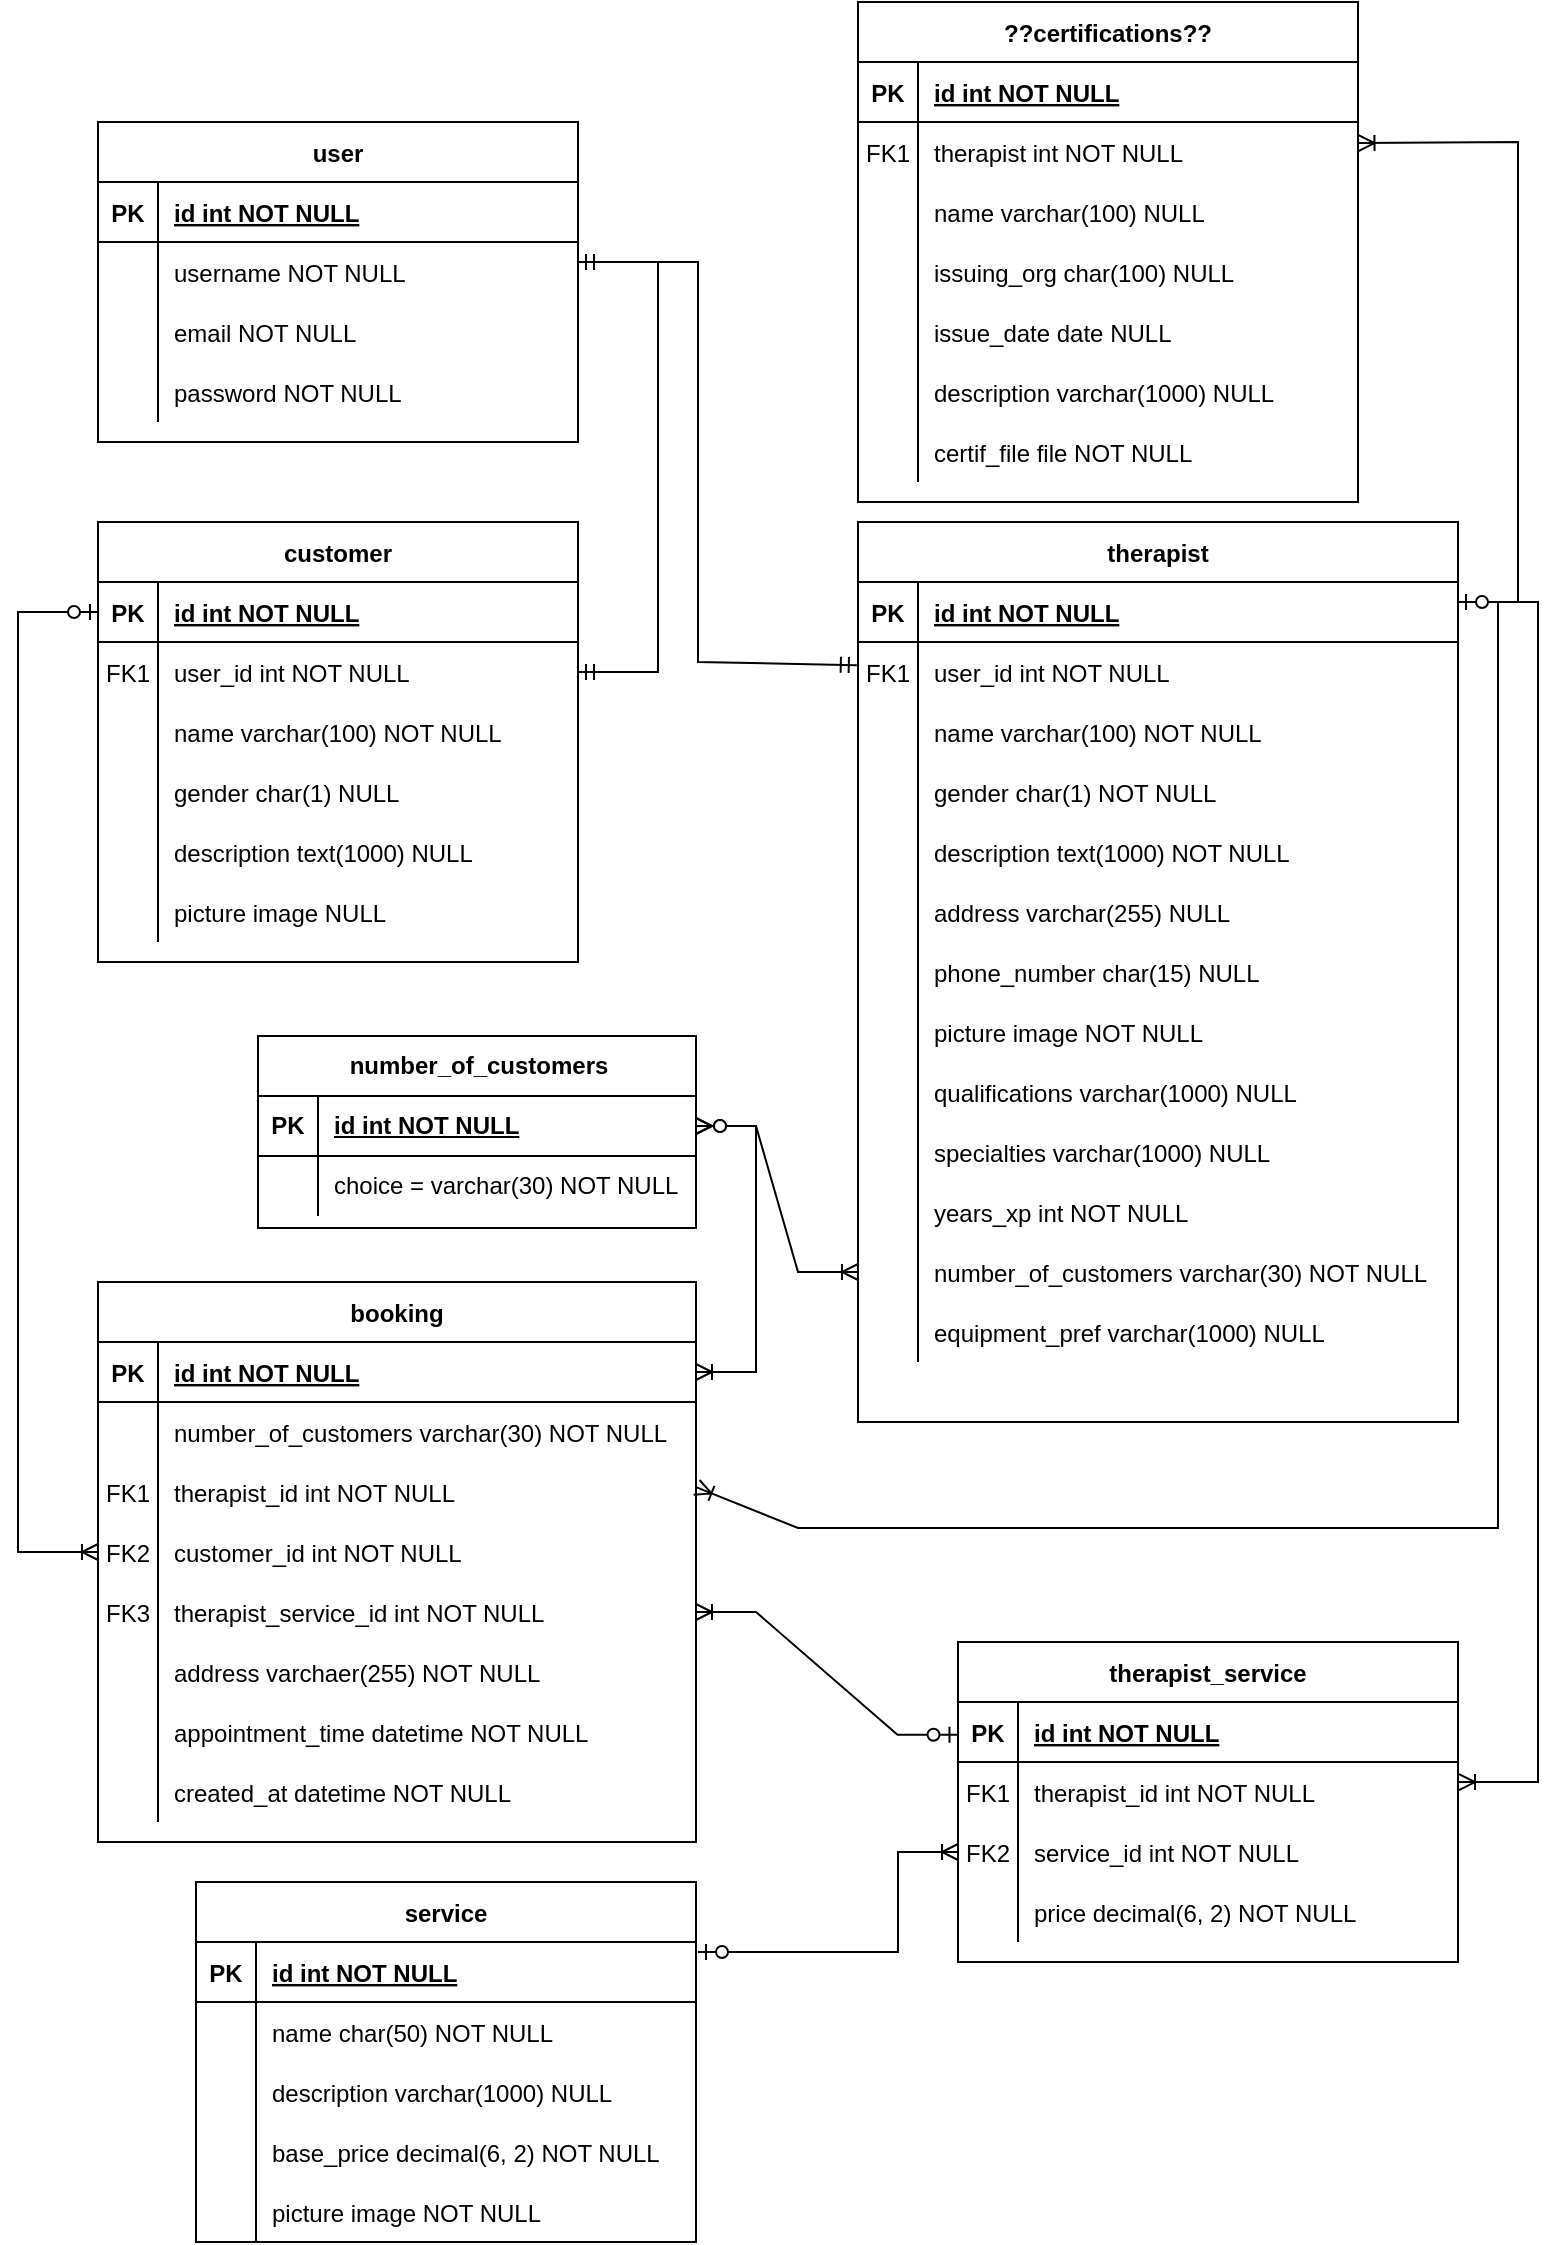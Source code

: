 <mxfile version="25.0.2">
  <diagram id="R2lEEEUBdFMjLlhIrx00" name="Page-1">
    <mxGraphModel dx="1195" dy="696" grid="1" gridSize="10" guides="1" tooltips="1" connect="1" arrows="1" fold="1" page="1" pageScale="1" pageWidth="827" pageHeight="1169" math="0" shadow="0" extFonts="Permanent Marker^https://fonts.googleapis.com/css?family=Permanent+Marker">
      <root>
        <mxCell id="0" />
        <mxCell id="1" parent="0" />
        <mxCell id="C-vyLk0tnHw3VtMMgP7b-2" value="booking" style="shape=table;startSize=30;container=1;collapsible=1;childLayout=tableLayout;fixedRows=1;rowLines=0;fontStyle=1;align=center;resizeLast=1;" parent="1" vertex="1">
          <mxGeometry x="80" y="660" width="299" height="280" as="geometry" />
        </mxCell>
        <mxCell id="C-vyLk0tnHw3VtMMgP7b-3" value="" style="shape=partialRectangle;collapsible=0;dropTarget=0;pointerEvents=0;fillColor=none;points=[[0,0.5],[1,0.5]];portConstraint=eastwest;top=0;left=0;right=0;bottom=1;" parent="C-vyLk0tnHw3VtMMgP7b-2" vertex="1">
          <mxGeometry y="30" width="299" height="30" as="geometry" />
        </mxCell>
        <mxCell id="C-vyLk0tnHw3VtMMgP7b-4" value="PK" style="shape=partialRectangle;overflow=hidden;connectable=0;fillColor=none;top=0;left=0;bottom=0;right=0;fontStyle=1;" parent="C-vyLk0tnHw3VtMMgP7b-3" vertex="1">
          <mxGeometry width="30" height="30" as="geometry">
            <mxRectangle width="30" height="30" as="alternateBounds" />
          </mxGeometry>
        </mxCell>
        <mxCell id="C-vyLk0tnHw3VtMMgP7b-5" value="id int NOT NULL " style="shape=partialRectangle;overflow=hidden;connectable=0;fillColor=none;top=0;left=0;bottom=0;right=0;align=left;spacingLeft=6;fontStyle=5;" parent="C-vyLk0tnHw3VtMMgP7b-3" vertex="1">
          <mxGeometry x="30" width="269" height="30" as="geometry">
            <mxRectangle width="269" height="30" as="alternateBounds" />
          </mxGeometry>
        </mxCell>
        <mxCell id="uCK7FBGVNgduALUJiX01-15" value="" style="shape=partialRectangle;collapsible=0;dropTarget=0;pointerEvents=0;fillColor=none;points=[[0,0.5],[1,0.5]];portConstraint=eastwest;top=0;left=0;right=0;bottom=0;" parent="C-vyLk0tnHw3VtMMgP7b-2" vertex="1">
          <mxGeometry y="60" width="299" height="30" as="geometry" />
        </mxCell>
        <mxCell id="uCK7FBGVNgduALUJiX01-16" value="" style="shape=partialRectangle;overflow=hidden;connectable=0;fillColor=none;top=0;left=0;bottom=0;right=0;" parent="uCK7FBGVNgduALUJiX01-15" vertex="1">
          <mxGeometry width="30" height="30" as="geometry">
            <mxRectangle width="30" height="30" as="alternateBounds" />
          </mxGeometry>
        </mxCell>
        <mxCell id="uCK7FBGVNgduALUJiX01-17" value="number_of_customers varchar(30) NOT NULL" style="shape=partialRectangle;overflow=hidden;connectable=0;fillColor=none;top=0;left=0;bottom=0;right=0;align=left;spacingLeft=6;" parent="uCK7FBGVNgduALUJiX01-15" vertex="1">
          <mxGeometry x="30" width="269" height="30" as="geometry">
            <mxRectangle width="269" height="30" as="alternateBounds" />
          </mxGeometry>
        </mxCell>
        <mxCell id="C-vyLk0tnHw3VtMMgP7b-6" value="" style="shape=partialRectangle;collapsible=0;dropTarget=0;pointerEvents=0;fillColor=none;points=[[0,0.5],[1,0.5]];portConstraint=eastwest;top=0;left=0;right=0;bottom=0;" parent="C-vyLk0tnHw3VtMMgP7b-2" vertex="1">
          <mxGeometry y="90" width="299" height="30" as="geometry" />
        </mxCell>
        <mxCell id="C-vyLk0tnHw3VtMMgP7b-7" value="FK1" style="shape=partialRectangle;overflow=hidden;connectable=0;fillColor=none;top=0;left=0;bottom=0;right=0;" parent="C-vyLk0tnHw3VtMMgP7b-6" vertex="1">
          <mxGeometry width="30" height="30" as="geometry">
            <mxRectangle width="30" height="30" as="alternateBounds" />
          </mxGeometry>
        </mxCell>
        <mxCell id="C-vyLk0tnHw3VtMMgP7b-8" value="therapist_id int NOT NULL" style="shape=partialRectangle;overflow=hidden;connectable=0;fillColor=none;top=0;left=0;bottom=0;right=0;align=left;spacingLeft=6;" parent="C-vyLk0tnHw3VtMMgP7b-6" vertex="1">
          <mxGeometry x="30" width="269" height="30" as="geometry">
            <mxRectangle width="269" height="30" as="alternateBounds" />
          </mxGeometry>
        </mxCell>
        <mxCell id="C-vyLk0tnHw3VtMMgP7b-9" value="" style="shape=partialRectangle;collapsible=0;dropTarget=0;pointerEvents=0;fillColor=none;points=[[0,0.5],[1,0.5]];portConstraint=eastwest;top=0;left=0;right=0;bottom=0;" parent="C-vyLk0tnHw3VtMMgP7b-2" vertex="1">
          <mxGeometry y="120" width="299" height="30" as="geometry" />
        </mxCell>
        <mxCell id="C-vyLk0tnHw3VtMMgP7b-10" value="FK2" style="shape=partialRectangle;overflow=hidden;connectable=0;fillColor=none;top=0;left=0;bottom=0;right=0;" parent="C-vyLk0tnHw3VtMMgP7b-9" vertex="1">
          <mxGeometry width="30" height="30" as="geometry">
            <mxRectangle width="30" height="30" as="alternateBounds" />
          </mxGeometry>
        </mxCell>
        <mxCell id="C-vyLk0tnHw3VtMMgP7b-11" value="customer_id int NOT NULL" style="shape=partialRectangle;overflow=hidden;connectable=0;fillColor=none;top=0;left=0;bottom=0;right=0;align=left;spacingLeft=6;" parent="C-vyLk0tnHw3VtMMgP7b-9" vertex="1">
          <mxGeometry x="30" width="269" height="30" as="geometry">
            <mxRectangle width="269" height="30" as="alternateBounds" />
          </mxGeometry>
        </mxCell>
        <mxCell id="pGhEjC9pzHYpcmDx5L4x-55" value="" style="shape=partialRectangle;collapsible=0;dropTarget=0;pointerEvents=0;fillColor=none;points=[[0,0.5],[1,0.5]];portConstraint=eastwest;top=0;left=0;right=0;bottom=0;" parent="C-vyLk0tnHw3VtMMgP7b-2" vertex="1">
          <mxGeometry y="150" width="299" height="30" as="geometry" />
        </mxCell>
        <mxCell id="pGhEjC9pzHYpcmDx5L4x-56" value="FK3" style="shape=partialRectangle;overflow=hidden;connectable=0;fillColor=none;top=0;left=0;bottom=0;right=0;" parent="pGhEjC9pzHYpcmDx5L4x-55" vertex="1">
          <mxGeometry width="30" height="30" as="geometry">
            <mxRectangle width="30" height="30" as="alternateBounds" />
          </mxGeometry>
        </mxCell>
        <mxCell id="pGhEjC9pzHYpcmDx5L4x-57" value="therapist_service_id int NOT NULL" style="shape=partialRectangle;overflow=hidden;connectable=0;fillColor=none;top=0;left=0;bottom=0;right=0;align=left;spacingLeft=6;" parent="pGhEjC9pzHYpcmDx5L4x-55" vertex="1">
          <mxGeometry x="30" width="269" height="30" as="geometry">
            <mxRectangle width="269" height="30" as="alternateBounds" />
          </mxGeometry>
        </mxCell>
        <mxCell id="MC3Az3Ts_3Ro5rC5sZQF-11" value="" style="shape=partialRectangle;collapsible=0;dropTarget=0;pointerEvents=0;fillColor=none;points=[[0,0.5],[1,0.5]];portConstraint=eastwest;top=0;left=0;right=0;bottom=0;" vertex="1" parent="C-vyLk0tnHw3VtMMgP7b-2">
          <mxGeometry y="180" width="299" height="30" as="geometry" />
        </mxCell>
        <mxCell id="MC3Az3Ts_3Ro5rC5sZQF-12" value="" style="shape=partialRectangle;overflow=hidden;connectable=0;fillColor=none;top=0;left=0;bottom=0;right=0;" vertex="1" parent="MC3Az3Ts_3Ro5rC5sZQF-11">
          <mxGeometry width="30" height="30" as="geometry">
            <mxRectangle width="30" height="30" as="alternateBounds" />
          </mxGeometry>
        </mxCell>
        <mxCell id="MC3Az3Ts_3Ro5rC5sZQF-13" value="address varchaer(255) NOT NULL" style="shape=partialRectangle;overflow=hidden;connectable=0;fillColor=none;top=0;left=0;bottom=0;right=0;align=left;spacingLeft=6;" vertex="1" parent="MC3Az3Ts_3Ro5rC5sZQF-11">
          <mxGeometry x="30" width="269" height="30" as="geometry">
            <mxRectangle width="269" height="30" as="alternateBounds" />
          </mxGeometry>
        </mxCell>
        <mxCell id="pGhEjC9pzHYpcmDx5L4x-64" value="" style="shape=partialRectangle;collapsible=0;dropTarget=0;pointerEvents=0;fillColor=none;points=[[0,0.5],[1,0.5]];portConstraint=eastwest;top=0;left=0;right=0;bottom=0;" parent="C-vyLk0tnHw3VtMMgP7b-2" vertex="1">
          <mxGeometry y="210" width="299" height="30" as="geometry" />
        </mxCell>
        <mxCell id="pGhEjC9pzHYpcmDx5L4x-65" value="" style="shape=partialRectangle;overflow=hidden;connectable=0;fillColor=none;top=0;left=0;bottom=0;right=0;" parent="pGhEjC9pzHYpcmDx5L4x-64" vertex="1">
          <mxGeometry width="30" height="30" as="geometry">
            <mxRectangle width="30" height="30" as="alternateBounds" />
          </mxGeometry>
        </mxCell>
        <mxCell id="pGhEjC9pzHYpcmDx5L4x-66" value="appointment_time datetime NOT NULL" style="shape=partialRectangle;overflow=hidden;connectable=0;fillColor=none;top=0;left=0;bottom=0;right=0;align=left;spacingLeft=6;" parent="pGhEjC9pzHYpcmDx5L4x-64" vertex="1">
          <mxGeometry x="30" width="269" height="30" as="geometry">
            <mxRectangle width="269" height="30" as="alternateBounds" />
          </mxGeometry>
        </mxCell>
        <mxCell id="pGhEjC9pzHYpcmDx5L4x-67" value="" style="shape=partialRectangle;collapsible=0;dropTarget=0;pointerEvents=0;fillColor=none;points=[[0,0.5],[1,0.5]];portConstraint=eastwest;top=0;left=0;right=0;bottom=0;" parent="C-vyLk0tnHw3VtMMgP7b-2" vertex="1">
          <mxGeometry y="240" width="299" height="30" as="geometry" />
        </mxCell>
        <mxCell id="pGhEjC9pzHYpcmDx5L4x-68" value="" style="shape=partialRectangle;overflow=hidden;connectable=0;fillColor=none;top=0;left=0;bottom=0;right=0;" parent="pGhEjC9pzHYpcmDx5L4x-67" vertex="1">
          <mxGeometry width="30" height="30" as="geometry">
            <mxRectangle width="30" height="30" as="alternateBounds" />
          </mxGeometry>
        </mxCell>
        <mxCell id="pGhEjC9pzHYpcmDx5L4x-69" value="created_at datetime NOT NULL" style="shape=partialRectangle;overflow=hidden;connectable=0;fillColor=none;top=0;left=0;bottom=0;right=0;align=left;spacingLeft=6;" parent="pGhEjC9pzHYpcmDx5L4x-67" vertex="1">
          <mxGeometry x="30" width="269" height="30" as="geometry">
            <mxRectangle width="269" height="30" as="alternateBounds" />
          </mxGeometry>
        </mxCell>
        <mxCell id="C-vyLk0tnHw3VtMMgP7b-13" value="service" style="shape=table;startSize=30;container=1;collapsible=1;childLayout=tableLayout;fixedRows=1;rowLines=0;fontStyle=1;align=center;resizeLast=1;" parent="1" vertex="1">
          <mxGeometry x="129" y="960" width="250" height="180" as="geometry" />
        </mxCell>
        <mxCell id="C-vyLk0tnHw3VtMMgP7b-14" value="" style="shape=partialRectangle;collapsible=0;dropTarget=0;pointerEvents=0;fillColor=none;points=[[0,0.5],[1,0.5]];portConstraint=eastwest;top=0;left=0;right=0;bottom=1;" parent="C-vyLk0tnHw3VtMMgP7b-13" vertex="1">
          <mxGeometry y="30" width="250" height="30" as="geometry" />
        </mxCell>
        <mxCell id="C-vyLk0tnHw3VtMMgP7b-15" value="PK" style="shape=partialRectangle;overflow=hidden;connectable=0;fillColor=none;top=0;left=0;bottom=0;right=0;fontStyle=1;" parent="C-vyLk0tnHw3VtMMgP7b-14" vertex="1">
          <mxGeometry width="30" height="30" as="geometry">
            <mxRectangle width="30" height="30" as="alternateBounds" />
          </mxGeometry>
        </mxCell>
        <mxCell id="C-vyLk0tnHw3VtMMgP7b-16" value="id int NOT NULL " style="shape=partialRectangle;overflow=hidden;connectable=0;fillColor=none;top=0;left=0;bottom=0;right=0;align=left;spacingLeft=6;fontStyle=5;" parent="C-vyLk0tnHw3VtMMgP7b-14" vertex="1">
          <mxGeometry x="30" width="220" height="30" as="geometry">
            <mxRectangle width="220" height="30" as="alternateBounds" />
          </mxGeometry>
        </mxCell>
        <mxCell id="C-vyLk0tnHw3VtMMgP7b-17" value="" style="shape=partialRectangle;collapsible=0;dropTarget=0;pointerEvents=0;fillColor=none;points=[[0,0.5],[1,0.5]];portConstraint=eastwest;top=0;left=0;right=0;bottom=0;" parent="C-vyLk0tnHw3VtMMgP7b-13" vertex="1">
          <mxGeometry y="60" width="250" height="30" as="geometry" />
        </mxCell>
        <mxCell id="C-vyLk0tnHw3VtMMgP7b-18" value="" style="shape=partialRectangle;overflow=hidden;connectable=0;fillColor=none;top=0;left=0;bottom=0;right=0;" parent="C-vyLk0tnHw3VtMMgP7b-17" vertex="1">
          <mxGeometry width="30" height="30" as="geometry">
            <mxRectangle width="30" height="30" as="alternateBounds" />
          </mxGeometry>
        </mxCell>
        <mxCell id="C-vyLk0tnHw3VtMMgP7b-19" value="name char(50) NOT NULL" style="shape=partialRectangle;overflow=hidden;connectable=0;fillColor=none;top=0;left=0;bottom=0;right=0;align=left;spacingLeft=6;" parent="C-vyLk0tnHw3VtMMgP7b-17" vertex="1">
          <mxGeometry x="30" width="220" height="30" as="geometry">
            <mxRectangle width="220" height="30" as="alternateBounds" />
          </mxGeometry>
        </mxCell>
        <mxCell id="C-vyLk0tnHw3VtMMgP7b-20" value="" style="shape=partialRectangle;collapsible=0;dropTarget=0;pointerEvents=0;fillColor=none;points=[[0,0.5],[1,0.5]];portConstraint=eastwest;top=0;left=0;right=0;bottom=0;" parent="C-vyLk0tnHw3VtMMgP7b-13" vertex="1">
          <mxGeometry y="90" width="250" height="30" as="geometry" />
        </mxCell>
        <mxCell id="C-vyLk0tnHw3VtMMgP7b-21" value="" style="shape=partialRectangle;overflow=hidden;connectable=0;fillColor=none;top=0;left=0;bottom=0;right=0;" parent="C-vyLk0tnHw3VtMMgP7b-20" vertex="1">
          <mxGeometry width="30" height="30" as="geometry">
            <mxRectangle width="30" height="30" as="alternateBounds" />
          </mxGeometry>
        </mxCell>
        <mxCell id="C-vyLk0tnHw3VtMMgP7b-22" value="description varchar(1000) NULL" style="shape=partialRectangle;overflow=hidden;connectable=0;fillColor=none;top=0;left=0;bottom=0;right=0;align=left;spacingLeft=6;" parent="C-vyLk0tnHw3VtMMgP7b-20" vertex="1">
          <mxGeometry x="30" width="220" height="30" as="geometry">
            <mxRectangle width="220" height="30" as="alternateBounds" />
          </mxGeometry>
        </mxCell>
        <mxCell id="pGhEjC9pzHYpcmDx5L4x-43" value="" style="shape=partialRectangle;collapsible=0;dropTarget=0;pointerEvents=0;fillColor=none;points=[[0,0.5],[1,0.5]];portConstraint=eastwest;top=0;left=0;right=0;bottom=0;" parent="C-vyLk0tnHw3VtMMgP7b-13" vertex="1">
          <mxGeometry y="120" width="250" height="30" as="geometry" />
        </mxCell>
        <mxCell id="pGhEjC9pzHYpcmDx5L4x-44" value="" style="shape=partialRectangle;overflow=hidden;connectable=0;fillColor=none;top=0;left=0;bottom=0;right=0;" parent="pGhEjC9pzHYpcmDx5L4x-43" vertex="1">
          <mxGeometry width="30" height="30" as="geometry">
            <mxRectangle width="30" height="30" as="alternateBounds" />
          </mxGeometry>
        </mxCell>
        <mxCell id="pGhEjC9pzHYpcmDx5L4x-45" value="base_price decimal(6, 2) NOT NULL" style="shape=partialRectangle;overflow=hidden;connectable=0;fillColor=none;top=0;left=0;bottom=0;right=0;align=left;spacingLeft=6;" parent="pGhEjC9pzHYpcmDx5L4x-43" vertex="1">
          <mxGeometry x="30" width="220" height="30" as="geometry">
            <mxRectangle width="220" height="30" as="alternateBounds" />
          </mxGeometry>
        </mxCell>
        <mxCell id="pGhEjC9pzHYpcmDx5L4x-46" value="" style="shape=partialRectangle;collapsible=0;dropTarget=0;pointerEvents=0;fillColor=none;points=[[0,0.5],[1,0.5]];portConstraint=eastwest;top=0;left=0;right=0;bottom=0;" parent="C-vyLk0tnHw3VtMMgP7b-13" vertex="1">
          <mxGeometry y="150" width="250" height="30" as="geometry" />
        </mxCell>
        <mxCell id="pGhEjC9pzHYpcmDx5L4x-47" value="" style="shape=partialRectangle;overflow=hidden;connectable=0;fillColor=none;top=0;left=0;bottom=0;right=0;" parent="pGhEjC9pzHYpcmDx5L4x-46" vertex="1">
          <mxGeometry width="30" height="30" as="geometry">
            <mxRectangle width="30" height="30" as="alternateBounds" />
          </mxGeometry>
        </mxCell>
        <mxCell id="pGhEjC9pzHYpcmDx5L4x-48" value="picture image NOT NULL" style="shape=partialRectangle;overflow=hidden;connectable=0;fillColor=none;top=0;left=0;bottom=0;right=0;align=left;spacingLeft=6;" parent="pGhEjC9pzHYpcmDx5L4x-46" vertex="1">
          <mxGeometry x="30" width="220" height="30" as="geometry">
            <mxRectangle width="220" height="30" as="alternateBounds" />
          </mxGeometry>
        </mxCell>
        <mxCell id="C-vyLk0tnHw3VtMMgP7b-23" value="customer" style="shape=table;startSize=30;container=1;collapsible=1;childLayout=tableLayout;fixedRows=1;rowLines=0;fontStyle=1;align=center;resizeLast=1;" parent="1" vertex="1">
          <mxGeometry x="80" y="280" width="240" height="220" as="geometry" />
        </mxCell>
        <mxCell id="C-vyLk0tnHw3VtMMgP7b-24" value="" style="shape=partialRectangle;collapsible=0;dropTarget=0;pointerEvents=0;fillColor=none;points=[[0,0.5],[1,0.5]];portConstraint=eastwest;top=0;left=0;right=0;bottom=1;" parent="C-vyLk0tnHw3VtMMgP7b-23" vertex="1">
          <mxGeometry y="30" width="240" height="30" as="geometry" />
        </mxCell>
        <mxCell id="C-vyLk0tnHw3VtMMgP7b-25" value="PK" style="shape=partialRectangle;overflow=hidden;connectable=0;fillColor=none;top=0;left=0;bottom=0;right=0;fontStyle=1;" parent="C-vyLk0tnHw3VtMMgP7b-24" vertex="1">
          <mxGeometry width="30" height="30" as="geometry">
            <mxRectangle width="30" height="30" as="alternateBounds" />
          </mxGeometry>
        </mxCell>
        <mxCell id="C-vyLk0tnHw3VtMMgP7b-26" value="id int NOT NULL " style="shape=partialRectangle;overflow=hidden;connectable=0;fillColor=none;top=0;left=0;bottom=0;right=0;align=left;spacingLeft=6;fontStyle=5;" parent="C-vyLk0tnHw3VtMMgP7b-24" vertex="1">
          <mxGeometry x="30" width="210" height="30" as="geometry">
            <mxRectangle width="210" height="30" as="alternateBounds" />
          </mxGeometry>
        </mxCell>
        <mxCell id="pGhEjC9pzHYpcmDx5L4x-116" value="" style="shape=partialRectangle;collapsible=0;dropTarget=0;pointerEvents=0;fillColor=none;points=[[0,0.5],[1,0.5]];portConstraint=eastwest;top=0;left=0;right=0;bottom=0;" parent="C-vyLk0tnHw3VtMMgP7b-23" vertex="1">
          <mxGeometry y="60" width="240" height="30" as="geometry" />
        </mxCell>
        <mxCell id="pGhEjC9pzHYpcmDx5L4x-117" value="FK1" style="shape=partialRectangle;overflow=hidden;connectable=0;fillColor=none;top=0;left=0;bottom=0;right=0;" parent="pGhEjC9pzHYpcmDx5L4x-116" vertex="1">
          <mxGeometry width="30" height="30" as="geometry">
            <mxRectangle width="30" height="30" as="alternateBounds" />
          </mxGeometry>
        </mxCell>
        <mxCell id="pGhEjC9pzHYpcmDx5L4x-118" value="user_id int NOT NULL" style="shape=partialRectangle;overflow=hidden;connectable=0;fillColor=none;top=0;left=0;bottom=0;right=0;align=left;spacingLeft=6;" parent="pGhEjC9pzHYpcmDx5L4x-116" vertex="1">
          <mxGeometry x="30" width="210" height="30" as="geometry">
            <mxRectangle width="210" height="30" as="alternateBounds" />
          </mxGeometry>
        </mxCell>
        <mxCell id="pGhEjC9pzHYpcmDx5L4x-126" value="" style="shape=partialRectangle;collapsible=0;dropTarget=0;pointerEvents=0;fillColor=none;points=[[0,0.5],[1,0.5]];portConstraint=eastwest;top=0;left=0;right=0;bottom=0;" parent="C-vyLk0tnHw3VtMMgP7b-23" vertex="1">
          <mxGeometry y="90" width="240" height="30" as="geometry" />
        </mxCell>
        <mxCell id="pGhEjC9pzHYpcmDx5L4x-127" value="" style="shape=partialRectangle;overflow=hidden;connectable=0;fillColor=none;top=0;left=0;bottom=0;right=0;" parent="pGhEjC9pzHYpcmDx5L4x-126" vertex="1">
          <mxGeometry width="30" height="30" as="geometry">
            <mxRectangle width="30" height="30" as="alternateBounds" />
          </mxGeometry>
        </mxCell>
        <mxCell id="pGhEjC9pzHYpcmDx5L4x-128" value="name varchar(100) NOT NULL" style="shape=partialRectangle;overflow=hidden;connectable=0;fillColor=none;top=0;left=0;bottom=0;right=0;align=left;spacingLeft=6;" parent="pGhEjC9pzHYpcmDx5L4x-126" vertex="1">
          <mxGeometry x="30" width="210" height="30" as="geometry">
            <mxRectangle width="210" height="30" as="alternateBounds" />
          </mxGeometry>
        </mxCell>
        <mxCell id="joNUxPyiqJm_8R7nB-5j-7" value="" style="shape=partialRectangle;collapsible=0;dropTarget=0;pointerEvents=0;fillColor=none;points=[[0,0.5],[1,0.5]];portConstraint=eastwest;top=0;left=0;right=0;bottom=0;" parent="C-vyLk0tnHw3VtMMgP7b-23" vertex="1">
          <mxGeometry y="120" width="240" height="30" as="geometry" />
        </mxCell>
        <mxCell id="joNUxPyiqJm_8R7nB-5j-8" value="" style="shape=partialRectangle;overflow=hidden;connectable=0;fillColor=none;top=0;left=0;bottom=0;right=0;" parent="joNUxPyiqJm_8R7nB-5j-7" vertex="1">
          <mxGeometry width="30" height="30" as="geometry">
            <mxRectangle width="30" height="30" as="alternateBounds" />
          </mxGeometry>
        </mxCell>
        <mxCell id="joNUxPyiqJm_8R7nB-5j-9" value="gender char(1) NULL" style="shape=partialRectangle;overflow=hidden;connectable=0;fillColor=none;top=0;left=0;bottom=0;right=0;align=left;spacingLeft=6;" parent="joNUxPyiqJm_8R7nB-5j-7" vertex="1">
          <mxGeometry x="30" width="210" height="30" as="geometry">
            <mxRectangle width="210" height="30" as="alternateBounds" />
          </mxGeometry>
        </mxCell>
        <mxCell id="C-vyLk0tnHw3VtMMgP7b-27" value="" style="shape=partialRectangle;collapsible=0;dropTarget=0;pointerEvents=0;fillColor=none;points=[[0,0.5],[1,0.5]];portConstraint=eastwest;top=0;left=0;right=0;bottom=0;" parent="C-vyLk0tnHw3VtMMgP7b-23" vertex="1">
          <mxGeometry y="150" width="240" height="30" as="geometry" />
        </mxCell>
        <mxCell id="C-vyLk0tnHw3VtMMgP7b-28" value="" style="shape=partialRectangle;overflow=hidden;connectable=0;fillColor=none;top=0;left=0;bottom=0;right=0;" parent="C-vyLk0tnHw3VtMMgP7b-27" vertex="1">
          <mxGeometry width="30" height="30" as="geometry">
            <mxRectangle width="30" height="30" as="alternateBounds" />
          </mxGeometry>
        </mxCell>
        <mxCell id="C-vyLk0tnHw3VtMMgP7b-29" value="description text(1000) NULL" style="shape=partialRectangle;overflow=hidden;connectable=0;fillColor=none;top=0;left=0;bottom=0;right=0;align=left;spacingLeft=6;" parent="C-vyLk0tnHw3VtMMgP7b-27" vertex="1">
          <mxGeometry x="30" width="210" height="30" as="geometry">
            <mxRectangle width="210" height="30" as="alternateBounds" />
          </mxGeometry>
        </mxCell>
        <mxCell id="pGhEjC9pzHYpcmDx5L4x-113" value="" style="shape=partialRectangle;collapsible=0;dropTarget=0;pointerEvents=0;fillColor=none;points=[[0,0.5],[1,0.5]];portConstraint=eastwest;top=0;left=0;right=0;bottom=0;" parent="C-vyLk0tnHw3VtMMgP7b-23" vertex="1">
          <mxGeometry y="180" width="240" height="30" as="geometry" />
        </mxCell>
        <mxCell id="pGhEjC9pzHYpcmDx5L4x-114" value="" style="shape=partialRectangle;overflow=hidden;connectable=0;fillColor=none;top=0;left=0;bottom=0;right=0;" parent="pGhEjC9pzHYpcmDx5L4x-113" vertex="1">
          <mxGeometry width="30" height="30" as="geometry">
            <mxRectangle width="30" height="30" as="alternateBounds" />
          </mxGeometry>
        </mxCell>
        <mxCell id="pGhEjC9pzHYpcmDx5L4x-115" value="picture image NULL" style="shape=partialRectangle;overflow=hidden;connectable=0;fillColor=none;top=0;left=0;bottom=0;right=0;align=left;spacingLeft=6;" parent="pGhEjC9pzHYpcmDx5L4x-113" vertex="1">
          <mxGeometry x="30" width="210" height="30" as="geometry">
            <mxRectangle width="210" height="30" as="alternateBounds" />
          </mxGeometry>
        </mxCell>
        <mxCell id="pGhEjC9pzHYpcmDx5L4x-70" value="therapist" style="shape=table;startSize=30;container=1;collapsible=1;childLayout=tableLayout;fixedRows=1;rowLines=0;fontStyle=1;align=center;resizeLast=1;fillColor=none;" parent="1" vertex="1">
          <mxGeometry x="460" y="280" width="300" height="450" as="geometry" />
        </mxCell>
        <mxCell id="pGhEjC9pzHYpcmDx5L4x-71" value="" style="shape=partialRectangle;collapsible=0;dropTarget=0;pointerEvents=0;fillColor=none;points=[[0,0.5],[1,0.5]];portConstraint=eastwest;top=0;left=0;right=0;bottom=1;" parent="pGhEjC9pzHYpcmDx5L4x-70" vertex="1">
          <mxGeometry y="30" width="300" height="30" as="geometry" />
        </mxCell>
        <mxCell id="pGhEjC9pzHYpcmDx5L4x-72" value="PK" style="shape=partialRectangle;overflow=hidden;connectable=0;fillColor=none;top=0;left=0;bottom=0;right=0;fontStyle=1;" parent="pGhEjC9pzHYpcmDx5L4x-71" vertex="1">
          <mxGeometry width="30" height="30" as="geometry">
            <mxRectangle width="30" height="30" as="alternateBounds" />
          </mxGeometry>
        </mxCell>
        <mxCell id="pGhEjC9pzHYpcmDx5L4x-73" value="id int NOT NULL " style="shape=partialRectangle;overflow=hidden;connectable=0;fillColor=none;top=0;left=0;bottom=0;right=0;align=left;spacingLeft=6;fontStyle=5;" parent="pGhEjC9pzHYpcmDx5L4x-71" vertex="1">
          <mxGeometry x="30" width="270" height="30" as="geometry">
            <mxRectangle width="270" height="30" as="alternateBounds" />
          </mxGeometry>
        </mxCell>
        <mxCell id="pGhEjC9pzHYpcmDx5L4x-119" value="" style="shape=partialRectangle;collapsible=0;dropTarget=0;pointerEvents=0;fillColor=none;points=[[0,0.5],[1,0.5]];portConstraint=eastwest;top=0;left=0;right=0;bottom=0;" parent="pGhEjC9pzHYpcmDx5L4x-70" vertex="1">
          <mxGeometry y="60" width="300" height="30" as="geometry" />
        </mxCell>
        <mxCell id="pGhEjC9pzHYpcmDx5L4x-120" value="FK1" style="shape=partialRectangle;overflow=hidden;connectable=0;fillColor=none;top=0;left=0;bottom=0;right=0;" parent="pGhEjC9pzHYpcmDx5L4x-119" vertex="1">
          <mxGeometry width="30" height="30" as="geometry">
            <mxRectangle width="30" height="30" as="alternateBounds" />
          </mxGeometry>
        </mxCell>
        <mxCell id="pGhEjC9pzHYpcmDx5L4x-121" value="user_id int NOT NULL" style="shape=partialRectangle;overflow=hidden;connectable=0;fillColor=none;top=0;left=0;bottom=0;right=0;align=left;spacingLeft=6;" parent="pGhEjC9pzHYpcmDx5L4x-119" vertex="1">
          <mxGeometry x="30" width="270" height="30" as="geometry">
            <mxRectangle width="270" height="30" as="alternateBounds" />
          </mxGeometry>
        </mxCell>
        <mxCell id="pGhEjC9pzHYpcmDx5L4x-122" value="" style="shape=partialRectangle;collapsible=0;dropTarget=0;pointerEvents=0;fillColor=none;points=[[0,0.5],[1,0.5]];portConstraint=eastwest;top=0;left=0;right=0;bottom=0;" parent="pGhEjC9pzHYpcmDx5L4x-70" vertex="1">
          <mxGeometry y="90" width="300" height="30" as="geometry" />
        </mxCell>
        <mxCell id="pGhEjC9pzHYpcmDx5L4x-123" value="" style="shape=partialRectangle;overflow=hidden;connectable=0;fillColor=none;top=0;left=0;bottom=0;right=0;" parent="pGhEjC9pzHYpcmDx5L4x-122" vertex="1">
          <mxGeometry width="30" height="30" as="geometry">
            <mxRectangle width="30" height="30" as="alternateBounds" />
          </mxGeometry>
        </mxCell>
        <mxCell id="pGhEjC9pzHYpcmDx5L4x-124" value="name varchar(100) NOT NULL" style="shape=partialRectangle;overflow=hidden;connectable=0;fillColor=none;top=0;left=0;bottom=0;right=0;align=left;spacingLeft=6;" parent="pGhEjC9pzHYpcmDx5L4x-122" vertex="1">
          <mxGeometry x="30" width="270" height="30" as="geometry">
            <mxRectangle width="270" height="30" as="alternateBounds" />
          </mxGeometry>
        </mxCell>
        <mxCell id="joNUxPyiqJm_8R7nB-5j-4" value="" style="shape=partialRectangle;collapsible=0;dropTarget=0;pointerEvents=0;fillColor=none;points=[[0,0.5],[1,0.5]];portConstraint=eastwest;top=0;left=0;right=0;bottom=0;" parent="pGhEjC9pzHYpcmDx5L4x-70" vertex="1">
          <mxGeometry y="120" width="300" height="30" as="geometry" />
        </mxCell>
        <mxCell id="joNUxPyiqJm_8R7nB-5j-5" value="" style="shape=partialRectangle;overflow=hidden;connectable=0;fillColor=none;top=0;left=0;bottom=0;right=0;" parent="joNUxPyiqJm_8R7nB-5j-4" vertex="1">
          <mxGeometry width="30" height="30" as="geometry">
            <mxRectangle width="30" height="30" as="alternateBounds" />
          </mxGeometry>
        </mxCell>
        <mxCell id="joNUxPyiqJm_8R7nB-5j-6" value="gender char(1) NOT NULL" style="shape=partialRectangle;overflow=hidden;connectable=0;fillColor=none;top=0;left=0;bottom=0;right=0;align=left;spacingLeft=6;" parent="joNUxPyiqJm_8R7nB-5j-4" vertex="1">
          <mxGeometry x="30" width="270" height="30" as="geometry">
            <mxRectangle width="270" height="30" as="alternateBounds" />
          </mxGeometry>
        </mxCell>
        <mxCell id="pGhEjC9pzHYpcmDx5L4x-74" value="" style="shape=partialRectangle;collapsible=0;dropTarget=0;pointerEvents=0;fillColor=none;points=[[0,0.5],[1,0.5]];portConstraint=eastwest;top=0;left=0;right=0;bottom=0;" parent="pGhEjC9pzHYpcmDx5L4x-70" vertex="1">
          <mxGeometry y="150" width="300" height="30" as="geometry" />
        </mxCell>
        <mxCell id="pGhEjC9pzHYpcmDx5L4x-75" value="" style="shape=partialRectangle;overflow=hidden;connectable=0;fillColor=none;top=0;left=0;bottom=0;right=0;" parent="pGhEjC9pzHYpcmDx5L4x-74" vertex="1">
          <mxGeometry width="30" height="30" as="geometry">
            <mxRectangle width="30" height="30" as="alternateBounds" />
          </mxGeometry>
        </mxCell>
        <mxCell id="pGhEjC9pzHYpcmDx5L4x-76" value="description text(1000) NOT NULL" style="shape=partialRectangle;overflow=hidden;connectable=0;fillColor=none;top=0;left=0;bottom=0;right=0;align=left;spacingLeft=6;" parent="pGhEjC9pzHYpcmDx5L4x-74" vertex="1">
          <mxGeometry x="30" width="270" height="30" as="geometry">
            <mxRectangle width="270" height="30" as="alternateBounds" />
          </mxGeometry>
        </mxCell>
        <mxCell id="MC3Az3Ts_3Ro5rC5sZQF-1" value="" style="shape=partialRectangle;collapsible=0;dropTarget=0;pointerEvents=0;fillColor=none;points=[[0,0.5],[1,0.5]];portConstraint=eastwest;top=0;left=0;right=0;bottom=0;" vertex="1" parent="pGhEjC9pzHYpcmDx5L4x-70">
          <mxGeometry y="180" width="300" height="30" as="geometry" />
        </mxCell>
        <mxCell id="MC3Az3Ts_3Ro5rC5sZQF-2" value="" style="shape=partialRectangle;overflow=hidden;connectable=0;fillColor=none;top=0;left=0;bottom=0;right=0;" vertex="1" parent="MC3Az3Ts_3Ro5rC5sZQF-1">
          <mxGeometry width="30" height="30" as="geometry">
            <mxRectangle width="30" height="30" as="alternateBounds" />
          </mxGeometry>
        </mxCell>
        <mxCell id="MC3Az3Ts_3Ro5rC5sZQF-3" value="address varchar(255) NULL" style="shape=partialRectangle;overflow=hidden;connectable=0;fillColor=none;top=0;left=0;bottom=0;right=0;align=left;spacingLeft=6;" vertex="1" parent="MC3Az3Ts_3Ro5rC5sZQF-1">
          <mxGeometry x="30" width="270" height="30" as="geometry">
            <mxRectangle width="270" height="30" as="alternateBounds" />
          </mxGeometry>
        </mxCell>
        <mxCell id="MC3Az3Ts_3Ro5rC5sZQF-4" value="" style="shape=partialRectangle;collapsible=0;dropTarget=0;pointerEvents=0;fillColor=none;points=[[0,0.5],[1,0.5]];portConstraint=eastwest;top=0;left=0;right=0;bottom=0;" vertex="1" parent="pGhEjC9pzHYpcmDx5L4x-70">
          <mxGeometry y="210" width="300" height="30" as="geometry" />
        </mxCell>
        <mxCell id="MC3Az3Ts_3Ro5rC5sZQF-5" value="" style="shape=partialRectangle;overflow=hidden;connectable=0;fillColor=none;top=0;left=0;bottom=0;right=0;" vertex="1" parent="MC3Az3Ts_3Ro5rC5sZQF-4">
          <mxGeometry width="30" height="30" as="geometry">
            <mxRectangle width="30" height="30" as="alternateBounds" />
          </mxGeometry>
        </mxCell>
        <mxCell id="MC3Az3Ts_3Ro5rC5sZQF-6" value="phone_number char(15) NULL" style="shape=partialRectangle;overflow=hidden;connectable=0;fillColor=none;top=0;left=0;bottom=0;right=0;align=left;spacingLeft=6;" vertex="1" parent="MC3Az3Ts_3Ro5rC5sZQF-4">
          <mxGeometry x="30" width="270" height="30" as="geometry">
            <mxRectangle width="270" height="30" as="alternateBounds" />
          </mxGeometry>
        </mxCell>
        <mxCell id="pGhEjC9pzHYpcmDx5L4x-77" value="" style="shape=partialRectangle;collapsible=0;dropTarget=0;pointerEvents=0;fillColor=none;points=[[0,0.5],[1,0.5]];portConstraint=eastwest;top=0;left=0;right=0;bottom=0;" parent="pGhEjC9pzHYpcmDx5L4x-70" vertex="1">
          <mxGeometry y="240" width="300" height="30" as="geometry" />
        </mxCell>
        <mxCell id="pGhEjC9pzHYpcmDx5L4x-78" value="" style="shape=partialRectangle;overflow=hidden;connectable=0;fillColor=none;top=0;left=0;bottom=0;right=0;" parent="pGhEjC9pzHYpcmDx5L4x-77" vertex="1">
          <mxGeometry width="30" height="30" as="geometry">
            <mxRectangle width="30" height="30" as="alternateBounds" />
          </mxGeometry>
        </mxCell>
        <mxCell id="pGhEjC9pzHYpcmDx5L4x-79" value="picture image NOT NULL" style="shape=partialRectangle;overflow=hidden;connectable=0;fillColor=none;top=0;left=0;bottom=0;right=0;align=left;spacingLeft=6;" parent="pGhEjC9pzHYpcmDx5L4x-77" vertex="1">
          <mxGeometry x="30" width="270" height="30" as="geometry">
            <mxRectangle width="270" height="30" as="alternateBounds" />
          </mxGeometry>
        </mxCell>
        <mxCell id="oLgCvG6i6Eo7eoILe-Q9-6" value="" style="shape=partialRectangle;collapsible=0;dropTarget=0;pointerEvents=0;fillColor=none;points=[[0,0.5],[1,0.5]];portConstraint=eastwest;top=0;left=0;right=0;bottom=0;" parent="pGhEjC9pzHYpcmDx5L4x-70" vertex="1">
          <mxGeometry y="270" width="300" height="30" as="geometry" />
        </mxCell>
        <mxCell id="oLgCvG6i6Eo7eoILe-Q9-7" value="" style="shape=partialRectangle;overflow=hidden;connectable=0;fillColor=none;top=0;left=0;bottom=0;right=0;" parent="oLgCvG6i6Eo7eoILe-Q9-6" vertex="1">
          <mxGeometry width="30" height="30" as="geometry">
            <mxRectangle width="30" height="30" as="alternateBounds" />
          </mxGeometry>
        </mxCell>
        <mxCell id="oLgCvG6i6Eo7eoILe-Q9-8" value="qualifications varchar(1000) NULL" style="shape=partialRectangle;overflow=hidden;connectable=0;fillColor=none;top=0;left=0;bottom=0;right=0;align=left;spacingLeft=6;" parent="oLgCvG6i6Eo7eoILe-Q9-6" vertex="1">
          <mxGeometry x="30" width="270" height="30" as="geometry">
            <mxRectangle width="270" height="30" as="alternateBounds" />
          </mxGeometry>
        </mxCell>
        <mxCell id="oLgCvG6i6Eo7eoILe-Q9-92" value="" style="shape=partialRectangle;collapsible=0;dropTarget=0;pointerEvents=0;fillColor=none;points=[[0,0.5],[1,0.5]];portConstraint=eastwest;top=0;left=0;right=0;bottom=0;" parent="pGhEjC9pzHYpcmDx5L4x-70" vertex="1">
          <mxGeometry y="300" width="300" height="30" as="geometry" />
        </mxCell>
        <mxCell id="oLgCvG6i6Eo7eoILe-Q9-93" value="" style="shape=partialRectangle;overflow=hidden;connectable=0;fillColor=none;top=0;left=0;bottom=0;right=0;" parent="oLgCvG6i6Eo7eoILe-Q9-92" vertex="1">
          <mxGeometry width="30" height="30" as="geometry">
            <mxRectangle width="30" height="30" as="alternateBounds" />
          </mxGeometry>
        </mxCell>
        <mxCell id="oLgCvG6i6Eo7eoILe-Q9-94" value="specialties varchar(1000) NULL" style="shape=partialRectangle;overflow=hidden;connectable=0;top=0;left=0;bottom=0;right=0;align=left;spacingLeft=6;fillColor=none;" parent="oLgCvG6i6Eo7eoILe-Q9-92" vertex="1">
          <mxGeometry x="30" width="270" height="30" as="geometry">
            <mxRectangle width="270" height="30" as="alternateBounds" />
          </mxGeometry>
        </mxCell>
        <mxCell id="oLgCvG6i6Eo7eoILe-Q9-9" value="" style="shape=partialRectangle;collapsible=0;dropTarget=0;pointerEvents=0;fillColor=none;points=[[0,0.5],[1,0.5]];portConstraint=eastwest;top=0;left=0;right=0;bottom=0;" parent="pGhEjC9pzHYpcmDx5L4x-70" vertex="1">
          <mxGeometry y="330" width="300" height="30" as="geometry" />
        </mxCell>
        <mxCell id="oLgCvG6i6Eo7eoILe-Q9-10" value="" style="shape=partialRectangle;overflow=hidden;connectable=0;fillColor=none;top=0;left=0;bottom=0;right=0;" parent="oLgCvG6i6Eo7eoILe-Q9-9" vertex="1">
          <mxGeometry width="30" height="30" as="geometry">
            <mxRectangle width="30" height="30" as="alternateBounds" />
          </mxGeometry>
        </mxCell>
        <mxCell id="oLgCvG6i6Eo7eoILe-Q9-11" value="years_xp int NOT NULL" style="shape=partialRectangle;overflow=hidden;connectable=0;top=0;left=0;bottom=0;right=0;align=left;spacingLeft=6;fillColor=none;" parent="oLgCvG6i6Eo7eoILe-Q9-9" vertex="1">
          <mxGeometry x="30" width="270" height="30" as="geometry">
            <mxRectangle width="270" height="30" as="alternateBounds" />
          </mxGeometry>
        </mxCell>
        <mxCell id="oLgCvG6i6Eo7eoILe-Q9-13" value="" style="shape=partialRectangle;collapsible=0;dropTarget=0;pointerEvents=0;fillColor=none;points=[[0,0.5],[1,0.5]];portConstraint=eastwest;top=0;left=0;right=0;bottom=0;" parent="pGhEjC9pzHYpcmDx5L4x-70" vertex="1">
          <mxGeometry y="360" width="300" height="30" as="geometry" />
        </mxCell>
        <mxCell id="oLgCvG6i6Eo7eoILe-Q9-14" value="" style="shape=partialRectangle;overflow=hidden;connectable=0;fillColor=none;top=0;left=0;bottom=0;right=0;" parent="oLgCvG6i6Eo7eoILe-Q9-13" vertex="1">
          <mxGeometry width="30" height="30" as="geometry">
            <mxRectangle width="30" height="30" as="alternateBounds" />
          </mxGeometry>
        </mxCell>
        <mxCell id="oLgCvG6i6Eo7eoILe-Q9-15" value="number_of_customers varchar(30) NOT NULL" style="shape=partialRectangle;overflow=hidden;connectable=0;top=0;left=0;bottom=0;right=0;align=left;spacingLeft=6;fillColor=none;" parent="oLgCvG6i6Eo7eoILe-Q9-13" vertex="1">
          <mxGeometry x="30" width="270" height="30" as="geometry">
            <mxRectangle width="270" height="30" as="alternateBounds" />
          </mxGeometry>
        </mxCell>
        <mxCell id="oLgCvG6i6Eo7eoILe-Q9-17" value="" style="shape=partialRectangle;collapsible=0;dropTarget=0;pointerEvents=0;fillColor=none;points=[[0,0.5],[1,0.5]];portConstraint=eastwest;top=0;left=0;right=0;bottom=0;" parent="pGhEjC9pzHYpcmDx5L4x-70" vertex="1">
          <mxGeometry y="390" width="300" height="30" as="geometry" />
        </mxCell>
        <mxCell id="oLgCvG6i6Eo7eoILe-Q9-18" value="" style="shape=partialRectangle;overflow=hidden;connectable=0;fillColor=none;top=0;left=0;bottom=0;right=0;" parent="oLgCvG6i6Eo7eoILe-Q9-17" vertex="1">
          <mxGeometry width="30" height="30" as="geometry">
            <mxRectangle width="30" height="30" as="alternateBounds" />
          </mxGeometry>
        </mxCell>
        <mxCell id="oLgCvG6i6Eo7eoILe-Q9-19" value="equipment_pref varchar(1000) NULL" style="shape=partialRectangle;overflow=hidden;connectable=0;top=0;left=0;bottom=0;right=0;align=left;spacingLeft=6;fillColor=none;" parent="oLgCvG6i6Eo7eoILe-Q9-17" vertex="1">
          <mxGeometry x="30" width="270" height="30" as="geometry">
            <mxRectangle width="270" height="30" as="alternateBounds" />
          </mxGeometry>
        </mxCell>
        <mxCell id="pGhEjC9pzHYpcmDx5L4x-99" value="therapist_service" style="shape=table;startSize=30;container=1;collapsible=1;childLayout=tableLayout;fixedRows=1;rowLines=0;fontStyle=1;align=center;resizeLast=1;" parent="1" vertex="1">
          <mxGeometry x="510" y="840" width="250" height="160" as="geometry" />
        </mxCell>
        <mxCell id="pGhEjC9pzHYpcmDx5L4x-100" value="" style="shape=partialRectangle;collapsible=0;dropTarget=0;pointerEvents=0;fillColor=none;points=[[0,0.5],[1,0.5]];portConstraint=eastwest;top=0;left=0;right=0;bottom=1;" parent="pGhEjC9pzHYpcmDx5L4x-99" vertex="1">
          <mxGeometry y="30" width="250" height="30" as="geometry" />
        </mxCell>
        <mxCell id="pGhEjC9pzHYpcmDx5L4x-101" value="PK" style="shape=partialRectangle;overflow=hidden;connectable=0;fillColor=none;top=0;left=0;bottom=0;right=0;fontStyle=1;" parent="pGhEjC9pzHYpcmDx5L4x-100" vertex="1">
          <mxGeometry width="30" height="30" as="geometry">
            <mxRectangle width="30" height="30" as="alternateBounds" />
          </mxGeometry>
        </mxCell>
        <mxCell id="pGhEjC9pzHYpcmDx5L4x-102" value="id int NOT NULL " style="shape=partialRectangle;overflow=hidden;connectable=0;fillColor=none;top=0;left=0;bottom=0;right=0;align=left;spacingLeft=6;fontStyle=5;" parent="pGhEjC9pzHYpcmDx5L4x-100" vertex="1">
          <mxGeometry x="30" width="220" height="30" as="geometry">
            <mxRectangle width="220" height="30" as="alternateBounds" />
          </mxGeometry>
        </mxCell>
        <mxCell id="pGhEjC9pzHYpcmDx5L4x-103" value="" style="shape=partialRectangle;collapsible=0;dropTarget=0;pointerEvents=0;fillColor=none;points=[[0,0.5],[1,0.5]];portConstraint=eastwest;top=0;left=0;right=0;bottom=0;" parent="pGhEjC9pzHYpcmDx5L4x-99" vertex="1">
          <mxGeometry y="60" width="250" height="30" as="geometry" />
        </mxCell>
        <mxCell id="pGhEjC9pzHYpcmDx5L4x-104" value="FK1" style="shape=partialRectangle;overflow=hidden;connectable=0;fillColor=none;top=0;left=0;bottom=0;right=0;" parent="pGhEjC9pzHYpcmDx5L4x-103" vertex="1">
          <mxGeometry width="30" height="30" as="geometry">
            <mxRectangle width="30" height="30" as="alternateBounds" />
          </mxGeometry>
        </mxCell>
        <mxCell id="pGhEjC9pzHYpcmDx5L4x-105" value="therapist_id int NOT NULL" style="shape=partialRectangle;overflow=hidden;connectable=0;fillColor=none;top=0;left=0;bottom=0;right=0;align=left;spacingLeft=6;" parent="pGhEjC9pzHYpcmDx5L4x-103" vertex="1">
          <mxGeometry x="30" width="220" height="30" as="geometry">
            <mxRectangle width="220" height="30" as="alternateBounds" />
          </mxGeometry>
        </mxCell>
        <mxCell id="pGhEjC9pzHYpcmDx5L4x-106" value="" style="shape=partialRectangle;collapsible=0;dropTarget=0;pointerEvents=0;fillColor=none;points=[[0,0.5],[1,0.5]];portConstraint=eastwest;top=0;left=0;right=0;bottom=0;" parent="pGhEjC9pzHYpcmDx5L4x-99" vertex="1">
          <mxGeometry y="90" width="250" height="30" as="geometry" />
        </mxCell>
        <mxCell id="pGhEjC9pzHYpcmDx5L4x-107" value="FK2" style="shape=partialRectangle;overflow=hidden;connectable=0;fillColor=none;top=0;left=0;bottom=0;right=0;" parent="pGhEjC9pzHYpcmDx5L4x-106" vertex="1">
          <mxGeometry width="30" height="30" as="geometry">
            <mxRectangle width="30" height="30" as="alternateBounds" />
          </mxGeometry>
        </mxCell>
        <mxCell id="pGhEjC9pzHYpcmDx5L4x-108" value="service_id int NOT NULL" style="shape=partialRectangle;overflow=hidden;connectable=0;fillColor=none;top=0;left=0;bottom=0;right=0;align=left;spacingLeft=6;" parent="pGhEjC9pzHYpcmDx5L4x-106" vertex="1">
          <mxGeometry x="30" width="220" height="30" as="geometry">
            <mxRectangle width="220" height="30" as="alternateBounds" />
          </mxGeometry>
        </mxCell>
        <mxCell id="pGhEjC9pzHYpcmDx5L4x-109" value="" style="shape=partialRectangle;collapsible=0;dropTarget=0;pointerEvents=0;fillColor=none;points=[[0,0.5],[1,0.5]];portConstraint=eastwest;top=0;left=0;right=0;bottom=0;" parent="pGhEjC9pzHYpcmDx5L4x-99" vertex="1">
          <mxGeometry y="120" width="250" height="30" as="geometry" />
        </mxCell>
        <mxCell id="pGhEjC9pzHYpcmDx5L4x-110" value="" style="shape=partialRectangle;overflow=hidden;connectable=0;fillColor=none;top=0;left=0;bottom=0;right=0;" parent="pGhEjC9pzHYpcmDx5L4x-109" vertex="1">
          <mxGeometry width="30" height="30" as="geometry">
            <mxRectangle width="30" height="30" as="alternateBounds" />
          </mxGeometry>
        </mxCell>
        <mxCell id="pGhEjC9pzHYpcmDx5L4x-111" value="price decimal(6, 2) NOT NULL" style="shape=partialRectangle;overflow=hidden;connectable=0;fillColor=none;top=0;left=0;bottom=0;right=0;align=left;spacingLeft=6;" parent="pGhEjC9pzHYpcmDx5L4x-109" vertex="1">
          <mxGeometry x="30" width="220" height="30" as="geometry">
            <mxRectangle width="220" height="30" as="alternateBounds" />
          </mxGeometry>
        </mxCell>
        <mxCell id="pGhEjC9pzHYpcmDx5L4x-144" value="" style="edgeStyle=elbowEdgeStyle;fontSize=12;html=1;endArrow=ERoneToMany;startArrow=ERzeroToOne;rounded=0;entryX=0;entryY=0.5;entryDx=0;entryDy=0;" parent="1" target="pGhEjC9pzHYpcmDx5L4x-106" edge="1">
          <mxGeometry width="100" height="100" relative="1" as="geometry">
            <mxPoint x="380" y="995" as="sourcePoint" />
            <mxPoint x="460" y="780" as="targetPoint" />
            <Array as="points">
              <mxPoint x="480" y="990" />
            </Array>
          </mxGeometry>
        </mxCell>
        <mxCell id="pGhEjC9pzHYpcmDx5L4x-145" value="" style="edgeStyle=elbowEdgeStyle;fontSize=12;html=1;endArrow=ERoneToMany;startArrow=ERzeroToOne;rounded=0;strokeColor=default;exitX=1;exitY=0.333;exitDx=0;exitDy=0;entryX=1.002;entryY=0.335;entryDx=0;entryDy=0;entryPerimeter=0;exitPerimeter=0;" parent="1" source="pGhEjC9pzHYpcmDx5L4x-71" target="pGhEjC9pzHYpcmDx5L4x-103" edge="1">
          <mxGeometry width="100" height="100" relative="1" as="geometry">
            <mxPoint x="740" y="400" as="sourcePoint" />
            <mxPoint x="770" y="630" as="targetPoint" />
            <Array as="points">
              <mxPoint x="800" y="580" />
            </Array>
          </mxGeometry>
        </mxCell>
        <mxCell id="pGhEjC9pzHYpcmDx5L4x-154" value="" style="edgeStyle=entityRelationEdgeStyle;fontSize=12;html=1;endArrow=ERoneToMany;startArrow=ERzeroToOne;rounded=0;exitX=-0.001;exitY=0.546;exitDx=0;exitDy=0;exitPerimeter=0;" parent="1" source="pGhEjC9pzHYpcmDx5L4x-100" target="pGhEjC9pzHYpcmDx5L4x-55" edge="1">
          <mxGeometry width="100" height="100" relative="1" as="geometry">
            <mxPoint x="350" y="570" as="sourcePoint" />
            <mxPoint x="250" y="670" as="targetPoint" />
          </mxGeometry>
        </mxCell>
        <mxCell id="pGhEjC9pzHYpcmDx5L4x-160" value="" style="edgeStyle=elbowEdgeStyle;fontSize=12;html=1;endArrow=ERmandOne;startArrow=ERmandOne;rounded=0;entryX=1;entryY=0.334;entryDx=0;entryDy=0;entryPerimeter=0;" parent="1" source="pGhEjC9pzHYpcmDx5L4x-116" target="pGhEjC9pzHYpcmDx5L4x-87" edge="1">
          <mxGeometry width="100" height="100" relative="1" as="geometry">
            <mxPoint x="320" y="400" as="sourcePoint" />
            <mxPoint x="320" y="130" as="targetPoint" />
            <Array as="points">
              <mxPoint x="360" y="273" />
            </Array>
          </mxGeometry>
        </mxCell>
        <mxCell id="pGhEjC9pzHYpcmDx5L4x-161" value="" style="endArrow=none;html=1;rounded=0;startArrow=ERoneToMany;startFill=0;exitX=1.001;exitY=0.424;exitDx=0;exitDy=0;exitPerimeter=0;" parent="1" source="C-vyLk0tnHw3VtMMgP7b-6" edge="1">
          <mxGeometry relative="1" as="geometry">
            <mxPoint x="410" y="705" as="sourcePoint" />
            <mxPoint x="780" y="320" as="targetPoint" />
            <Array as="points">
              <mxPoint x="430" y="783" />
              <mxPoint x="780" y="783" />
              <mxPoint x="780" y="520" />
            </Array>
          </mxGeometry>
        </mxCell>
        <mxCell id="pGhEjC9pzHYpcmDx5L4x-165" value="" style="endArrow=ERmandOne;html=1;rounded=0;entryX=-0.002;entryY=0.386;entryDx=0;entryDy=0;entryPerimeter=0;endFill=0;" parent="1" target="pGhEjC9pzHYpcmDx5L4x-119" edge="1">
          <mxGeometry relative="1" as="geometry">
            <mxPoint x="360" y="150" as="sourcePoint" />
            <mxPoint x="380" y="420" as="targetPoint" />
            <Array as="points">
              <mxPoint x="380" y="150" />
              <mxPoint x="380" y="350" />
            </Array>
          </mxGeometry>
        </mxCell>
        <mxCell id="pGhEjC9pzHYpcmDx5L4x-156" value="" style="edgeStyle=elbowEdgeStyle;fontSize=12;html=1;endArrow=ERoneToMany;startArrow=ERzeroToOne;rounded=0;exitX=0;exitY=0.5;exitDx=0;exitDy=0;" parent="1" source="C-vyLk0tnHw3VtMMgP7b-24" target="C-vyLk0tnHw3VtMMgP7b-9" edge="1">
          <mxGeometry width="100" height="100" relative="1" as="geometry">
            <mxPoint x="60" y="370" as="sourcePoint" />
            <mxPoint x="150" y="750" as="targetPoint" />
            <Array as="points">
              <mxPoint x="40" y="520" />
            </Array>
          </mxGeometry>
        </mxCell>
        <mxCell id="oLgCvG6i6Eo7eoILe-Q9-33" value="??certifications??" style="shape=table;startSize=30;container=1;collapsible=1;childLayout=tableLayout;fixedRows=1;rowLines=0;fontStyle=1;align=center;resizeLast=1;" parent="1" vertex="1">
          <mxGeometry x="460" y="20" width="250" height="250" as="geometry" />
        </mxCell>
        <mxCell id="oLgCvG6i6Eo7eoILe-Q9-34" value="" style="shape=partialRectangle;collapsible=0;dropTarget=0;pointerEvents=0;points=[[0,0.5],[1,0.5]];portConstraint=eastwest;top=0;left=0;right=0;bottom=1;fillColor=none;" parent="oLgCvG6i6Eo7eoILe-Q9-33" vertex="1">
          <mxGeometry y="30" width="250" height="30" as="geometry" />
        </mxCell>
        <mxCell id="oLgCvG6i6Eo7eoILe-Q9-35" value="PK" style="shape=partialRectangle;overflow=hidden;connectable=0;top=0;left=0;bottom=0;right=0;fontStyle=1;fillColor=none;" parent="oLgCvG6i6Eo7eoILe-Q9-34" vertex="1">
          <mxGeometry width="30" height="30" as="geometry">
            <mxRectangle width="30" height="30" as="alternateBounds" />
          </mxGeometry>
        </mxCell>
        <mxCell id="oLgCvG6i6Eo7eoILe-Q9-36" value="id int NOT NULL " style="shape=partialRectangle;overflow=hidden;connectable=0;top=0;left=0;bottom=0;right=0;align=left;spacingLeft=6;fontStyle=5;fillColor=none;" parent="oLgCvG6i6Eo7eoILe-Q9-34" vertex="1">
          <mxGeometry x="30" width="220" height="30" as="geometry">
            <mxRectangle width="220" height="30" as="alternateBounds" />
          </mxGeometry>
        </mxCell>
        <mxCell id="oLgCvG6i6Eo7eoILe-Q9-37" value="" style="shape=partialRectangle;collapsible=0;dropTarget=0;pointerEvents=0;points=[[0,0.5],[1,0.5]];portConstraint=eastwest;top=0;left=0;right=0;bottom=0;fillColor=none;" parent="oLgCvG6i6Eo7eoILe-Q9-33" vertex="1">
          <mxGeometry y="60" width="250" height="30" as="geometry" />
        </mxCell>
        <mxCell id="oLgCvG6i6Eo7eoILe-Q9-38" value="FK1" style="shape=partialRectangle;overflow=hidden;connectable=0;top=0;left=0;bottom=0;right=0;fillColor=none;" parent="oLgCvG6i6Eo7eoILe-Q9-37" vertex="1">
          <mxGeometry width="30" height="30" as="geometry">
            <mxRectangle width="30" height="30" as="alternateBounds" />
          </mxGeometry>
        </mxCell>
        <mxCell id="oLgCvG6i6Eo7eoILe-Q9-39" value="therapist int NOT NULL" style="shape=partialRectangle;overflow=hidden;connectable=0;top=0;left=0;bottom=0;right=0;align=left;spacingLeft=6;fillColor=none;" parent="oLgCvG6i6Eo7eoILe-Q9-37" vertex="1">
          <mxGeometry x="30" width="220" height="30" as="geometry">
            <mxRectangle width="220" height="30" as="alternateBounds" />
          </mxGeometry>
        </mxCell>
        <mxCell id="oLgCvG6i6Eo7eoILe-Q9-40" value="" style="shape=partialRectangle;collapsible=0;dropTarget=0;pointerEvents=0;points=[[0,0.5],[1,0.5]];portConstraint=eastwest;top=0;left=0;right=0;bottom=0;fillColor=none;" parent="oLgCvG6i6Eo7eoILe-Q9-33" vertex="1">
          <mxGeometry y="90" width="250" height="30" as="geometry" />
        </mxCell>
        <mxCell id="oLgCvG6i6Eo7eoILe-Q9-41" value="" style="shape=partialRectangle;overflow=hidden;connectable=0;top=0;left=0;bottom=0;right=0;fillColor=none;" parent="oLgCvG6i6Eo7eoILe-Q9-40" vertex="1">
          <mxGeometry width="30" height="30" as="geometry">
            <mxRectangle width="30" height="30" as="alternateBounds" />
          </mxGeometry>
        </mxCell>
        <mxCell id="oLgCvG6i6Eo7eoILe-Q9-42" value="name varchar(100) NULL" style="shape=partialRectangle;overflow=hidden;connectable=0;top=0;left=0;bottom=0;right=0;align=left;spacingLeft=6;fillColor=none;" parent="oLgCvG6i6Eo7eoILe-Q9-40" vertex="1">
          <mxGeometry x="30" width="220" height="30" as="geometry">
            <mxRectangle width="220" height="30" as="alternateBounds" />
          </mxGeometry>
        </mxCell>
        <mxCell id="oLgCvG6i6Eo7eoILe-Q9-43" value="" style="shape=partialRectangle;collapsible=0;dropTarget=0;pointerEvents=0;points=[[0,0.5],[1,0.5]];portConstraint=eastwest;top=0;left=0;right=0;bottom=0;fillColor=none;" parent="oLgCvG6i6Eo7eoILe-Q9-33" vertex="1">
          <mxGeometry y="120" width="250" height="30" as="geometry" />
        </mxCell>
        <mxCell id="oLgCvG6i6Eo7eoILe-Q9-44" value="" style="shape=partialRectangle;overflow=hidden;connectable=0;top=0;left=0;bottom=0;right=0;fillColor=none;" parent="oLgCvG6i6Eo7eoILe-Q9-43" vertex="1">
          <mxGeometry width="30" height="30" as="geometry">
            <mxRectangle width="30" height="30" as="alternateBounds" />
          </mxGeometry>
        </mxCell>
        <mxCell id="oLgCvG6i6Eo7eoILe-Q9-45" value="issuing_org char(100) NULL" style="shape=partialRectangle;overflow=hidden;connectable=0;top=0;left=0;bottom=0;right=0;align=left;spacingLeft=6;fillColor=none;" parent="oLgCvG6i6Eo7eoILe-Q9-43" vertex="1">
          <mxGeometry x="30" width="220" height="30" as="geometry">
            <mxRectangle width="220" height="30" as="alternateBounds" />
          </mxGeometry>
        </mxCell>
        <mxCell id="oLgCvG6i6Eo7eoILe-Q9-51" value="" style="shape=partialRectangle;collapsible=0;dropTarget=0;pointerEvents=0;points=[[0,0.5],[1,0.5]];portConstraint=eastwest;top=0;left=0;right=0;bottom=0;fillColor=none;" parent="oLgCvG6i6Eo7eoILe-Q9-33" vertex="1">
          <mxGeometry y="150" width="250" height="30" as="geometry" />
        </mxCell>
        <mxCell id="oLgCvG6i6Eo7eoILe-Q9-52" value="" style="shape=partialRectangle;overflow=hidden;connectable=0;top=0;left=0;bottom=0;right=0;fillColor=none;" parent="oLgCvG6i6Eo7eoILe-Q9-51" vertex="1">
          <mxGeometry width="30" height="30" as="geometry">
            <mxRectangle width="30" height="30" as="alternateBounds" />
          </mxGeometry>
        </mxCell>
        <mxCell id="oLgCvG6i6Eo7eoILe-Q9-53" value="issue_date date NULL" style="shape=partialRectangle;overflow=hidden;connectable=0;top=0;left=0;bottom=0;right=0;align=left;spacingLeft=6;fillColor=none;" parent="oLgCvG6i6Eo7eoILe-Q9-51" vertex="1">
          <mxGeometry x="30" width="220" height="30" as="geometry">
            <mxRectangle width="220" height="30" as="alternateBounds" />
          </mxGeometry>
        </mxCell>
        <mxCell id="oLgCvG6i6Eo7eoILe-Q9-48" value="" style="shape=partialRectangle;collapsible=0;dropTarget=0;pointerEvents=0;points=[[0,0.5],[1,0.5]];portConstraint=eastwest;top=0;left=0;right=0;bottom=0;fillColor=none;" parent="oLgCvG6i6Eo7eoILe-Q9-33" vertex="1">
          <mxGeometry y="180" width="250" height="30" as="geometry" />
        </mxCell>
        <mxCell id="oLgCvG6i6Eo7eoILe-Q9-49" value="" style="shape=partialRectangle;overflow=hidden;connectable=0;top=0;left=0;bottom=0;right=0;fillColor=none;" parent="oLgCvG6i6Eo7eoILe-Q9-48" vertex="1">
          <mxGeometry width="30" height="30" as="geometry">
            <mxRectangle width="30" height="30" as="alternateBounds" />
          </mxGeometry>
        </mxCell>
        <mxCell id="oLgCvG6i6Eo7eoILe-Q9-50" value="description varchar(1000) NULL" style="shape=partialRectangle;overflow=hidden;connectable=0;top=0;left=0;bottom=0;right=0;align=left;spacingLeft=6;fillColor=none;" parent="oLgCvG6i6Eo7eoILe-Q9-48" vertex="1">
          <mxGeometry x="30" width="220" height="30" as="geometry">
            <mxRectangle width="220" height="30" as="alternateBounds" />
          </mxGeometry>
        </mxCell>
        <mxCell id="oLgCvG6i6Eo7eoILe-Q9-85" value="" style="shape=partialRectangle;collapsible=0;dropTarget=0;pointerEvents=0;points=[[0,0.5],[1,0.5]];portConstraint=eastwest;top=0;left=0;right=0;bottom=0;fillColor=none;" parent="oLgCvG6i6Eo7eoILe-Q9-33" vertex="1">
          <mxGeometry y="210" width="250" height="30" as="geometry" />
        </mxCell>
        <mxCell id="oLgCvG6i6Eo7eoILe-Q9-86" value="" style="shape=partialRectangle;overflow=hidden;connectable=0;top=0;left=0;bottom=0;right=0;fillColor=none;" parent="oLgCvG6i6Eo7eoILe-Q9-85" vertex="1">
          <mxGeometry width="30" height="30" as="geometry">
            <mxRectangle width="30" height="30" as="alternateBounds" />
          </mxGeometry>
        </mxCell>
        <mxCell id="oLgCvG6i6Eo7eoILe-Q9-87" value="certif_file file NOT NULL" style="shape=partialRectangle;overflow=hidden;connectable=0;top=0;left=0;bottom=0;right=0;align=left;spacingLeft=6;fillColor=none;" parent="oLgCvG6i6Eo7eoILe-Q9-85" vertex="1">
          <mxGeometry x="30" width="220" height="30" as="geometry">
            <mxRectangle width="220" height="30" as="alternateBounds" />
          </mxGeometry>
        </mxCell>
        <mxCell id="oLgCvG6i6Eo7eoILe-Q9-84" value="" style="endArrow=none;html=1;rounded=0;startArrow=ERoneToMany;startFill=0;exitX=1.001;exitY=0.352;exitDx=0;exitDy=0;exitPerimeter=0;" parent="1" source="oLgCvG6i6Eo7eoILe-Q9-37" edge="1">
          <mxGeometry relative="1" as="geometry">
            <mxPoint x="710" y="140" as="sourcePoint" />
            <mxPoint x="790" y="320" as="targetPoint" />
            <Array as="points">
              <mxPoint x="790" y="90" />
            </Array>
          </mxGeometry>
        </mxCell>
        <mxCell id="pGhEjC9pzHYpcmDx5L4x-83" value="user" style="shape=table;startSize=30;container=1;collapsible=1;childLayout=tableLayout;fixedRows=1;rowLines=0;fontStyle=1;align=center;resizeLast=1;" parent="1" vertex="1">
          <mxGeometry x="80" y="80" width="240" height="160" as="geometry" />
        </mxCell>
        <mxCell id="pGhEjC9pzHYpcmDx5L4x-84" value="" style="shape=partialRectangle;collapsible=0;dropTarget=0;pointerEvents=0;fillColor=none;points=[[0,0.5],[1,0.5]];portConstraint=eastwest;top=0;left=0;right=0;bottom=1;" parent="pGhEjC9pzHYpcmDx5L4x-83" vertex="1">
          <mxGeometry y="30" width="240" height="30" as="geometry" />
        </mxCell>
        <mxCell id="pGhEjC9pzHYpcmDx5L4x-85" value="PK" style="shape=partialRectangle;overflow=hidden;connectable=0;fillColor=none;top=0;left=0;bottom=0;right=0;fontStyle=1;" parent="pGhEjC9pzHYpcmDx5L4x-84" vertex="1">
          <mxGeometry width="30" height="30" as="geometry">
            <mxRectangle width="30" height="30" as="alternateBounds" />
          </mxGeometry>
        </mxCell>
        <mxCell id="pGhEjC9pzHYpcmDx5L4x-86" value="id int NOT NULL " style="shape=partialRectangle;overflow=hidden;connectable=0;fillColor=none;top=0;left=0;bottom=0;right=0;align=left;spacingLeft=6;fontStyle=5;" parent="pGhEjC9pzHYpcmDx5L4x-84" vertex="1">
          <mxGeometry x="30" width="210" height="30" as="geometry">
            <mxRectangle width="210" height="30" as="alternateBounds" />
          </mxGeometry>
        </mxCell>
        <mxCell id="pGhEjC9pzHYpcmDx5L4x-87" value="" style="shape=partialRectangle;collapsible=0;dropTarget=0;pointerEvents=0;fillColor=none;points=[[0,0.5],[1,0.5]];portConstraint=eastwest;top=0;left=0;right=0;bottom=0;" parent="pGhEjC9pzHYpcmDx5L4x-83" vertex="1">
          <mxGeometry y="60" width="240" height="30" as="geometry" />
        </mxCell>
        <mxCell id="pGhEjC9pzHYpcmDx5L4x-88" value="" style="shape=partialRectangle;overflow=hidden;connectable=0;fillColor=none;top=0;left=0;bottom=0;right=0;" parent="pGhEjC9pzHYpcmDx5L4x-87" vertex="1">
          <mxGeometry width="30" height="30" as="geometry">
            <mxRectangle width="30" height="30" as="alternateBounds" />
          </mxGeometry>
        </mxCell>
        <mxCell id="pGhEjC9pzHYpcmDx5L4x-89" value="username NOT NULL" style="shape=partialRectangle;overflow=hidden;connectable=0;fillColor=none;top=0;left=0;bottom=0;right=0;align=left;spacingLeft=6;" parent="pGhEjC9pzHYpcmDx5L4x-87" vertex="1">
          <mxGeometry x="30" width="210" height="30" as="geometry">
            <mxRectangle width="210" height="30" as="alternateBounds" />
          </mxGeometry>
        </mxCell>
        <mxCell id="pGhEjC9pzHYpcmDx5L4x-90" value="" style="shape=partialRectangle;collapsible=0;dropTarget=0;pointerEvents=0;fillColor=none;points=[[0,0.5],[1,0.5]];portConstraint=eastwest;top=0;left=0;right=0;bottom=0;" parent="pGhEjC9pzHYpcmDx5L4x-83" vertex="1">
          <mxGeometry y="90" width="240" height="30" as="geometry" />
        </mxCell>
        <mxCell id="pGhEjC9pzHYpcmDx5L4x-91" value="" style="shape=partialRectangle;overflow=hidden;connectable=0;fillColor=none;top=0;left=0;bottom=0;right=0;" parent="pGhEjC9pzHYpcmDx5L4x-90" vertex="1">
          <mxGeometry width="30" height="30" as="geometry">
            <mxRectangle width="30" height="30" as="alternateBounds" />
          </mxGeometry>
        </mxCell>
        <mxCell id="pGhEjC9pzHYpcmDx5L4x-92" value="email NOT NULL" style="shape=partialRectangle;overflow=hidden;connectable=0;fillColor=none;top=0;left=0;bottom=0;right=0;align=left;spacingLeft=6;" parent="pGhEjC9pzHYpcmDx5L4x-90" vertex="1">
          <mxGeometry x="30" width="210" height="30" as="geometry">
            <mxRectangle width="210" height="30" as="alternateBounds" />
          </mxGeometry>
        </mxCell>
        <mxCell id="pGhEjC9pzHYpcmDx5L4x-96" value="" style="shape=partialRectangle;collapsible=0;dropTarget=0;pointerEvents=0;fillColor=none;points=[[0,0.5],[1,0.5]];portConstraint=eastwest;top=0;left=0;right=0;bottom=0;" parent="pGhEjC9pzHYpcmDx5L4x-83" vertex="1">
          <mxGeometry y="120" width="240" height="30" as="geometry" />
        </mxCell>
        <mxCell id="pGhEjC9pzHYpcmDx5L4x-97" value="" style="shape=partialRectangle;overflow=hidden;connectable=0;fillColor=none;top=0;left=0;bottom=0;right=0;" parent="pGhEjC9pzHYpcmDx5L4x-96" vertex="1">
          <mxGeometry width="30" height="30" as="geometry">
            <mxRectangle width="30" height="30" as="alternateBounds" />
          </mxGeometry>
        </mxCell>
        <mxCell id="pGhEjC9pzHYpcmDx5L4x-98" value="password NOT NULL" style="shape=partialRectangle;overflow=hidden;connectable=0;fillColor=none;top=0;left=0;bottom=0;right=0;align=left;spacingLeft=6;" parent="pGhEjC9pzHYpcmDx5L4x-96" vertex="1">
          <mxGeometry x="30" width="210" height="30" as="geometry">
            <mxRectangle width="210" height="30" as="alternateBounds" />
          </mxGeometry>
        </mxCell>
        <mxCell id="uCK7FBGVNgduALUJiX01-2" value="number_of_customers" style="shape=table;startSize=30;container=1;collapsible=1;childLayout=tableLayout;fixedRows=1;rowLines=0;fontStyle=1;align=center;resizeLast=1;html=1;" parent="1" vertex="1">
          <mxGeometry x="160" y="537" width="219" height="96" as="geometry" />
        </mxCell>
        <mxCell id="uCK7FBGVNgduALUJiX01-3" value="" style="shape=tableRow;horizontal=0;startSize=0;swimlaneHead=0;swimlaneBody=0;fillColor=none;collapsible=0;dropTarget=0;points=[[0,0.5],[1,0.5]];portConstraint=eastwest;top=0;left=0;right=0;bottom=1;" parent="uCK7FBGVNgduALUJiX01-2" vertex="1">
          <mxGeometry y="30" width="219" height="30" as="geometry" />
        </mxCell>
        <mxCell id="uCK7FBGVNgduALUJiX01-4" value="PK" style="shape=partialRectangle;connectable=0;fillColor=none;top=0;left=0;bottom=0;right=0;fontStyle=1;overflow=hidden;whiteSpace=wrap;html=1;" parent="uCK7FBGVNgduALUJiX01-3" vertex="1">
          <mxGeometry width="30" height="30" as="geometry">
            <mxRectangle width="30" height="30" as="alternateBounds" />
          </mxGeometry>
        </mxCell>
        <mxCell id="uCK7FBGVNgduALUJiX01-5" value="id int NOT NULL" style="shape=partialRectangle;connectable=0;fillColor=none;top=0;left=0;bottom=0;right=0;align=left;spacingLeft=6;fontStyle=5;overflow=hidden;whiteSpace=wrap;html=1;" parent="uCK7FBGVNgduALUJiX01-3" vertex="1">
          <mxGeometry x="30" width="189" height="30" as="geometry">
            <mxRectangle width="189" height="30" as="alternateBounds" />
          </mxGeometry>
        </mxCell>
        <mxCell id="uCK7FBGVNgduALUJiX01-6" value="" style="shape=tableRow;horizontal=0;startSize=0;swimlaneHead=0;swimlaneBody=0;fillColor=none;collapsible=0;dropTarget=0;points=[[0,0.5],[1,0.5]];portConstraint=eastwest;top=0;left=0;right=0;bottom=0;" parent="uCK7FBGVNgduALUJiX01-2" vertex="1">
          <mxGeometry y="60" width="219" height="30" as="geometry" />
        </mxCell>
        <mxCell id="uCK7FBGVNgduALUJiX01-7" value="" style="shape=partialRectangle;connectable=0;fillColor=none;top=0;left=0;bottom=0;right=0;editable=1;overflow=hidden;whiteSpace=wrap;html=1;" parent="uCK7FBGVNgduALUJiX01-6" vertex="1">
          <mxGeometry width="30" height="30" as="geometry">
            <mxRectangle width="30" height="30" as="alternateBounds" />
          </mxGeometry>
        </mxCell>
        <mxCell id="uCK7FBGVNgduALUJiX01-8" value="choice = varchar(30) NOT NULL" style="shape=partialRectangle;connectable=0;fillColor=none;top=0;left=0;bottom=0;right=0;align=left;spacingLeft=6;overflow=hidden;whiteSpace=wrap;html=1;" parent="uCK7FBGVNgduALUJiX01-6" vertex="1">
          <mxGeometry x="30" width="189" height="30" as="geometry">
            <mxRectangle width="189" height="30" as="alternateBounds" />
          </mxGeometry>
        </mxCell>
        <mxCell id="uCK7FBGVNgduALUJiX01-18" value="" style="edgeStyle=entityRelationEdgeStyle;fontSize=12;html=1;endArrow=ERoneToMany;startArrow=ERzeroToMany;rounded=0;" parent="1" source="uCK7FBGVNgduALUJiX01-3" target="C-vyLk0tnHw3VtMMgP7b-3" edge="1">
          <mxGeometry width="100" height="100" relative="1" as="geometry">
            <mxPoint x="390" y="640" as="sourcePoint" />
            <mxPoint x="430" y="800" as="targetPoint" />
            <Array as="points">
              <mxPoint x="450" y="730" />
              <mxPoint x="320" y="720" />
              <mxPoint x="450" y="740" />
              <mxPoint x="460" y="720" />
              <mxPoint x="430" y="720" />
              <mxPoint x="430" y="720" />
            </Array>
          </mxGeometry>
        </mxCell>
        <mxCell id="uCK7FBGVNgduALUJiX01-19" value="" style="edgeStyle=entityRelationEdgeStyle;fontSize=12;html=1;endArrow=ERoneToMany;startArrow=ERzeroToMany;rounded=0;entryX=0;entryY=0.5;entryDx=0;entryDy=0;exitX=1;exitY=0.5;exitDx=0;exitDy=0;" parent="1" source="uCK7FBGVNgduALUJiX01-3" target="oLgCvG6i6Eo7eoILe-Q9-13" edge="1">
          <mxGeometry width="100" height="100" relative="1" as="geometry">
            <mxPoint x="379" y="630" as="sourcePoint" />
            <mxPoint x="479" y="530" as="targetPoint" />
          </mxGeometry>
        </mxCell>
      </root>
    </mxGraphModel>
  </diagram>
</mxfile>
